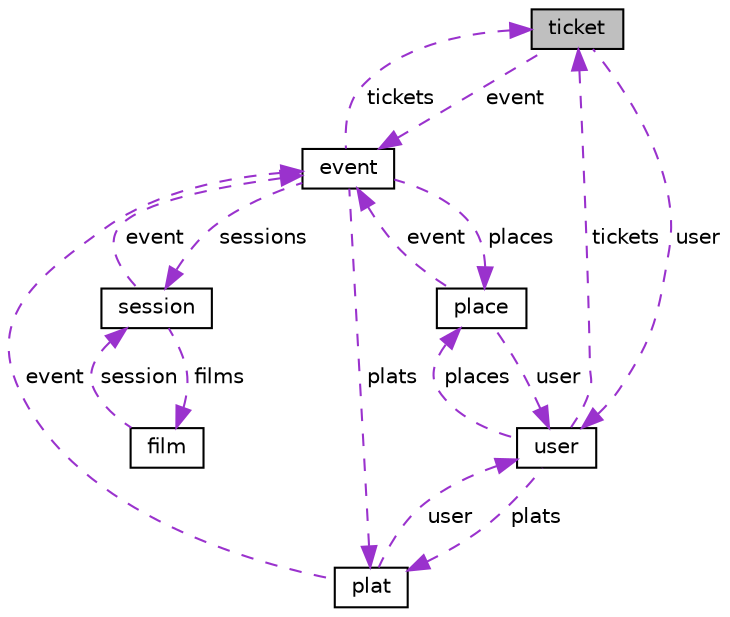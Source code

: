 digraph "ticket"
{
 // LATEX_PDF_SIZE
  edge [fontname="Helvetica",fontsize="10",labelfontname="Helvetica",labelfontsize="10"];
  node [fontname="Helvetica",fontsize="10",shape=record];
  Node1 [label="ticket",height=0.2,width=0.4,color="black", fillcolor="grey75", style="filled", fontcolor="black",tooltip=" "];
  Node2 -> Node1 [dir="back",color="darkorchid3",fontsize="10",style="dashed",label=" event" ,fontname="Helvetica"];
  Node2 [label="event",height=0.2,width=0.4,color="black", fillcolor="white", style="filled",URL="$structevent.html",tooltip=" "];
  Node3 -> Node2 [dir="back",color="darkorchid3",fontsize="10",style="dashed",label=" places" ,fontname="Helvetica"];
  Node3 [label="place",height=0.2,width=0.4,color="black", fillcolor="white", style="filled",URL="$structplace.html",tooltip=" "];
  Node2 -> Node3 [dir="back",color="darkorchid3",fontsize="10",style="dashed",label=" event" ,fontname="Helvetica"];
  Node4 -> Node3 [dir="back",color="darkorchid3",fontsize="10",style="dashed",label=" user" ,fontname="Helvetica"];
  Node4 [label="user",height=0.2,width=0.4,color="black", fillcolor="white", style="filled",URL="$structuser.html",tooltip=" "];
  Node3 -> Node4 [dir="back",color="darkorchid3",fontsize="10",style="dashed",label=" places" ,fontname="Helvetica"];
  Node1 -> Node4 [dir="back",color="darkorchid3",fontsize="10",style="dashed",label=" tickets" ,fontname="Helvetica"];
  Node5 -> Node4 [dir="back",color="darkorchid3",fontsize="10",style="dashed",label=" plats" ,fontname="Helvetica"];
  Node5 [label="plat",height=0.2,width=0.4,color="black", fillcolor="white", style="filled",URL="$structplat.html",tooltip=" "];
  Node2 -> Node5 [dir="back",color="darkorchid3",fontsize="10",style="dashed",label=" event" ,fontname="Helvetica"];
  Node4 -> Node5 [dir="back",color="darkorchid3",fontsize="10",style="dashed",label=" user" ,fontname="Helvetica"];
  Node6 -> Node2 [dir="back",color="darkorchid3",fontsize="10",style="dashed",label=" sessions" ,fontname="Helvetica"];
  Node6 [label="session",height=0.2,width=0.4,color="black", fillcolor="white", style="filled",URL="$structsession.html",tooltip=" "];
  Node7 -> Node6 [dir="back",color="darkorchid3",fontsize="10",style="dashed",label=" films" ,fontname="Helvetica"];
  Node7 [label="film",height=0.2,width=0.4,color="black", fillcolor="white", style="filled",URL="$structfilm.html",tooltip=" "];
  Node6 -> Node7 [dir="back",color="darkorchid3",fontsize="10",style="dashed",label=" session" ,fontname="Helvetica"];
  Node2 -> Node6 [dir="back",color="darkorchid3",fontsize="10",style="dashed",label=" event" ,fontname="Helvetica"];
  Node1 -> Node2 [dir="back",color="darkorchid3",fontsize="10",style="dashed",label=" tickets" ,fontname="Helvetica"];
  Node5 -> Node2 [dir="back",color="darkorchid3",fontsize="10",style="dashed",label=" plats" ,fontname="Helvetica"];
  Node4 -> Node1 [dir="back",color="darkorchid3",fontsize="10",style="dashed",label=" user" ,fontname="Helvetica"];
}
